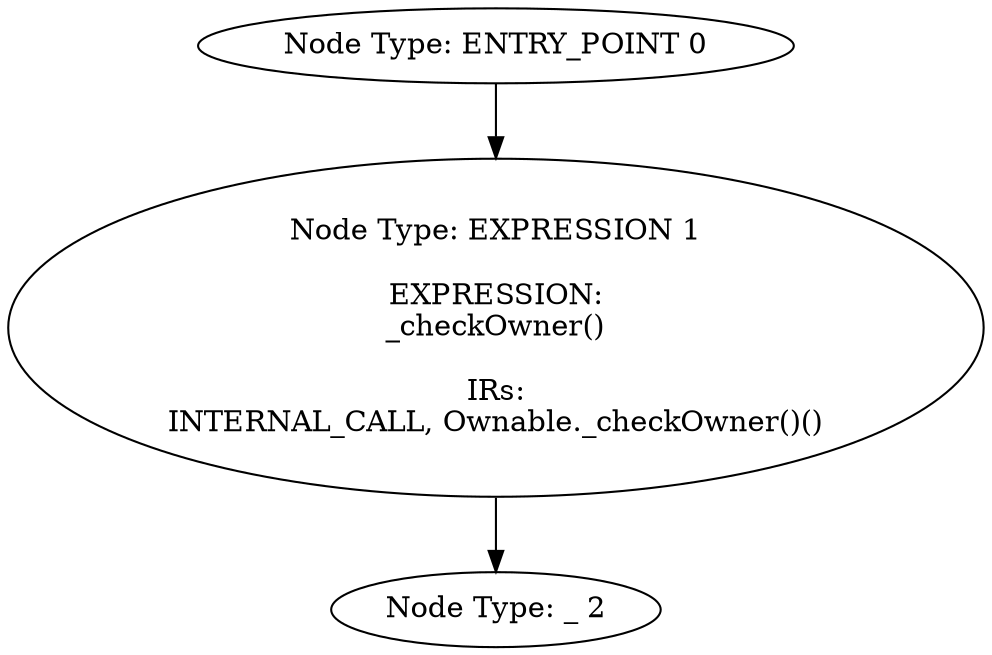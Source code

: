 digraph{
0[label="Node Type: ENTRY_POINT 0
"];
0->1;
1[label="Node Type: EXPRESSION 1

EXPRESSION:
_checkOwner()

IRs:
INTERNAL_CALL, Ownable._checkOwner()()"];
1->2;
2[label="Node Type: _ 2
"];
}
